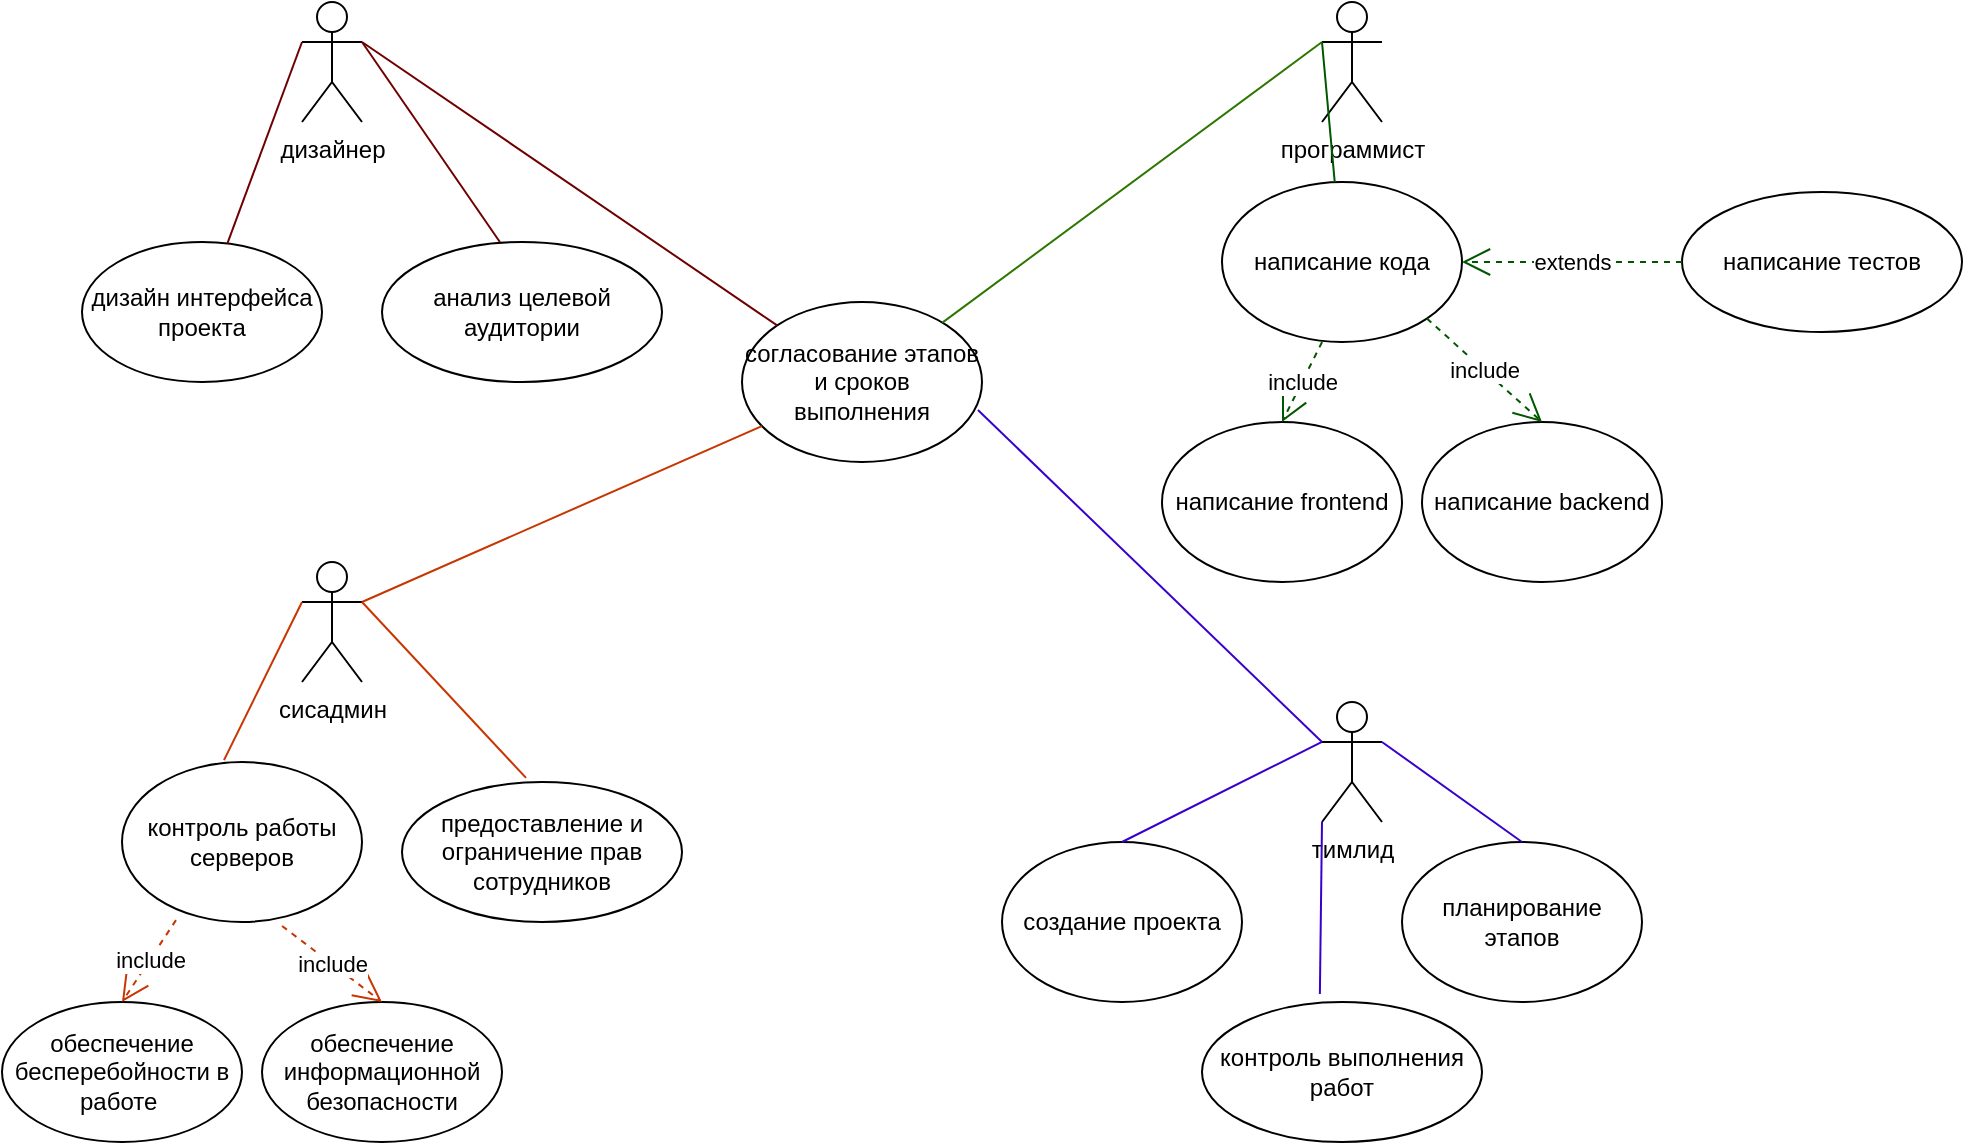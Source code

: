 <mxfile version="20.7.4" type="github">
  <diagram id="UFvWRQru4DM6Zl7bHpW2" name="Страница 1">
    <mxGraphModel dx="1707" dy="452" grid="1" gridSize="10" guides="1" tooltips="1" connect="1" arrows="1" fold="1" page="1" pageScale="1" pageWidth="827" pageHeight="1169" math="0" shadow="0">
      <root>
        <mxCell id="0" />
        <mxCell id="1" parent="0" />
        <mxCell id="YCtIbXhukZIrxUjPAVyF-1" value="сисадмин" style="shape=umlActor;verticalLabelPosition=bottom;verticalAlign=top;html=1;outlineConnect=0;" parent="1" vertex="1">
          <mxGeometry x="130" y="320" width="30" height="60" as="geometry" />
        </mxCell>
        <mxCell id="YCtIbXhukZIrxUjPAVyF-2" value="дизайнер" style="shape=umlActor;verticalLabelPosition=bottom;verticalAlign=top;html=1;outlineConnect=0;" parent="1" vertex="1">
          <mxGeometry x="130" y="40" width="30" height="60" as="geometry" />
        </mxCell>
        <mxCell id="YCtIbXhukZIrxUjPAVyF-3" value="программист" style="shape=umlActor;verticalLabelPosition=bottom;verticalAlign=top;html=1;outlineConnect=0;" parent="1" vertex="1">
          <mxGeometry x="640" y="40" width="30" height="60" as="geometry" />
        </mxCell>
        <mxCell id="YCtIbXhukZIrxUjPAVyF-4" value="тимлид" style="shape=umlActor;verticalLabelPosition=bottom;verticalAlign=top;html=1;outlineConnect=0;" parent="1" vertex="1">
          <mxGeometry x="640" y="390" width="30" height="60" as="geometry" />
        </mxCell>
        <mxCell id="YCtIbXhukZIrxUjPAVyF-7" value="создание проекта" style="ellipse;whiteSpace=wrap;html=1;" parent="1" vertex="1">
          <mxGeometry x="480" y="460" width="120" height="80" as="geometry" />
        </mxCell>
        <mxCell id="YCtIbXhukZIrxUjPAVyF-8" value="" style="endArrow=none;html=1;rounded=0;exitX=0.5;exitY=0;exitDx=0;exitDy=0;fillColor=#6a00ff;strokeColor=#3700CC;entryX=0;entryY=0.333;entryDx=0;entryDy=0;entryPerimeter=0;" parent="1" source="YCtIbXhukZIrxUjPAVyF-7" target="YCtIbXhukZIrxUjPAVyF-4" edge="1">
          <mxGeometry width="50" height="50" relative="1" as="geometry">
            <mxPoint x="590" y="360" as="sourcePoint" />
            <mxPoint x="640" y="310" as="targetPoint" />
          </mxGeometry>
        </mxCell>
        <mxCell id="YCtIbXhukZIrxUjPAVyF-9" value="планирование этапов" style="ellipse;whiteSpace=wrap;html=1;" parent="1" vertex="1">
          <mxGeometry x="680" y="460" width="120" height="80" as="geometry" />
        </mxCell>
        <mxCell id="YCtIbXhukZIrxUjPAVyF-10" value="" style="endArrow=none;html=1;rounded=0;exitX=1;exitY=0.333;exitDx=0;exitDy=0;fillColor=#6a00ff;strokeColor=#3700CC;exitPerimeter=0;entryX=0.5;entryY=0;entryDx=0;entryDy=0;" parent="1" source="YCtIbXhukZIrxUjPAVyF-4" target="YCtIbXhukZIrxUjPAVyF-9" edge="1">
          <mxGeometry width="50" height="50" relative="1" as="geometry">
            <mxPoint x="730" y="340" as="sourcePoint" />
            <mxPoint x="790" y="260" as="targetPoint" />
          </mxGeometry>
        </mxCell>
        <mxCell id="YCtIbXhukZIrxUjPAVyF-11" value="согласование этапов и сроков выполнения" style="ellipse;whiteSpace=wrap;html=1;" parent="1" vertex="1">
          <mxGeometry x="350" y="190" width="120" height="80" as="geometry" />
        </mxCell>
        <mxCell id="YCtIbXhukZIrxUjPAVyF-12" value="" style="endArrow=none;html=1;rounded=0;fillColor=#60a917;strokeColor=#2D7600;" parent="1" source="YCtIbXhukZIrxUjPAVyF-11" edge="1">
          <mxGeometry width="50" height="50" relative="1" as="geometry">
            <mxPoint x="590" y="110" as="sourcePoint" />
            <mxPoint x="640" y="60" as="targetPoint" />
          </mxGeometry>
        </mxCell>
        <mxCell id="YCtIbXhukZIrxUjPAVyF-13" value="" style="endArrow=none;html=1;rounded=0;entryX=0;entryY=0;entryDx=0;entryDy=0;fillColor=#a20025;strokeColor=#6F0000;" parent="1" target="YCtIbXhukZIrxUjPAVyF-11" edge="1">
          <mxGeometry width="50" height="50" relative="1" as="geometry">
            <mxPoint x="160" y="60" as="sourcePoint" />
            <mxPoint x="210" y="10" as="targetPoint" />
          </mxGeometry>
        </mxCell>
        <mxCell id="YCtIbXhukZIrxUjPAVyF-14" value="" style="endArrow=none;html=1;rounded=0;fillColor=#fa6800;strokeColor=#C73500;" parent="1" target="YCtIbXhukZIrxUjPAVyF-11" edge="1">
          <mxGeometry width="50" height="50" relative="1" as="geometry">
            <mxPoint x="160" y="340" as="sourcePoint" />
            <mxPoint x="210" y="290" as="targetPoint" />
          </mxGeometry>
        </mxCell>
        <mxCell id="YCtIbXhukZIrxUjPAVyF-15" value="" style="endArrow=none;html=1;rounded=0;exitX=0.983;exitY=0.675;exitDx=0;exitDy=0;exitPerimeter=0;entryX=0;entryY=0.333;entryDx=0;entryDy=0;entryPerimeter=0;fillColor=#6a00ff;strokeColor=#3700CC;" parent="1" source="YCtIbXhukZIrxUjPAVyF-11" target="YCtIbXhukZIrxUjPAVyF-4" edge="1">
          <mxGeometry width="50" height="50" relative="1" as="geometry">
            <mxPoint x="580" y="280" as="sourcePoint" />
            <mxPoint x="630" y="230" as="targetPoint" />
          </mxGeometry>
        </mxCell>
        <mxCell id="YCtIbXhukZIrxUjPAVyF-16" value="контроль работы серверов" style="ellipse;whiteSpace=wrap;html=1;" parent="1" vertex="1">
          <mxGeometry x="40" y="420" width="120" height="80" as="geometry" />
        </mxCell>
        <mxCell id="YCtIbXhukZIrxUjPAVyF-17" value="" style="endArrow=none;html=1;rounded=0;exitX=0.425;exitY=-0.012;exitDx=0;exitDy=0;exitPerimeter=0;fillColor=#fa6800;strokeColor=#C73500;" parent="1" source="YCtIbXhukZIrxUjPAVyF-16" edge="1">
          <mxGeometry width="50" height="50" relative="1" as="geometry">
            <mxPoint x="80" y="390" as="sourcePoint" />
            <mxPoint x="130" y="340" as="targetPoint" />
          </mxGeometry>
        </mxCell>
        <mxCell id="YCtIbXhukZIrxUjPAVyF-18" value="дизайн интерфейса проекта" style="ellipse;whiteSpace=wrap;html=1;" parent="1" vertex="1">
          <mxGeometry x="20" y="160" width="120" height="70" as="geometry" />
        </mxCell>
        <mxCell id="YCtIbXhukZIrxUjPAVyF-19" value="" style="endArrow=none;html=1;rounded=0;fillColor=#a20025;strokeColor=#6F0000;" parent="1" source="YCtIbXhukZIrxUjPAVyF-18" edge="1">
          <mxGeometry width="50" height="50" relative="1" as="geometry">
            <mxPoint x="80" y="110" as="sourcePoint" />
            <mxPoint x="130" y="60" as="targetPoint" />
          </mxGeometry>
        </mxCell>
        <mxCell id="YCtIbXhukZIrxUjPAVyF-20" value="написание кода" style="ellipse;whiteSpace=wrap;html=1;" parent="1" vertex="1">
          <mxGeometry x="590" y="130" width="120" height="80" as="geometry" />
        </mxCell>
        <mxCell id="YCtIbXhukZIrxUjPAVyF-21" value="" style="endArrow=none;html=1;rounded=0;fillColor=#008a00;strokeColor=#005700;" parent="1" source="YCtIbXhukZIrxUjPAVyF-20" edge="1">
          <mxGeometry width="50" height="50" relative="1" as="geometry">
            <mxPoint x="590" y="110" as="sourcePoint" />
            <mxPoint x="640" y="60" as="targetPoint" />
          </mxGeometry>
        </mxCell>
        <mxCell id="YCtIbXhukZIrxUjPAVyF-22" value="написание frontend" style="ellipse;whiteSpace=wrap;html=1;" parent="1" vertex="1">
          <mxGeometry x="560" y="250" width="120" height="80" as="geometry" />
        </mxCell>
        <mxCell id="YCtIbXhukZIrxUjPAVyF-23" value="написание backend" style="ellipse;whiteSpace=wrap;html=1;" parent="1" vertex="1">
          <mxGeometry x="690" y="250" width="120" height="80" as="geometry" />
        </mxCell>
        <mxCell id="YCtIbXhukZIrxUjPAVyF-25" value="include" style="endArrow=open;endSize=12;dashed=1;html=1;rounded=0;exitX=0.417;exitY=1;exitDx=0;exitDy=0;exitPerimeter=0;entryX=0.5;entryY=0;entryDx=0;entryDy=0;fillColor=#008a00;strokeColor=#005700;" parent="1" source="YCtIbXhukZIrxUjPAVyF-20" target="YCtIbXhukZIrxUjPAVyF-22" edge="1">
          <mxGeometry width="160" relative="1" as="geometry">
            <mxPoint x="640" y="220" as="sourcePoint" />
            <mxPoint x="800" y="220" as="targetPoint" />
          </mxGeometry>
        </mxCell>
        <mxCell id="YCtIbXhukZIrxUjPAVyF-26" value="include" style="endArrow=open;endSize=12;dashed=1;html=1;rounded=0;exitX=1;exitY=1;exitDx=0;exitDy=0;entryX=0.5;entryY=0;entryDx=0;entryDy=0;fillColor=#008a00;strokeColor=#005700;" parent="1" source="YCtIbXhukZIrxUjPAVyF-20" target="YCtIbXhukZIrxUjPAVyF-23" edge="1">
          <mxGeometry width="160" relative="1" as="geometry">
            <mxPoint x="740" y="190" as="sourcePoint" />
            <mxPoint x="719.96" y="230" as="targetPoint" />
          </mxGeometry>
        </mxCell>
        <mxCell id="YCtIbXhukZIrxUjPAVyF-27" value="контроль выполнения работ" style="ellipse;whiteSpace=wrap;html=1;" parent="1" vertex="1">
          <mxGeometry x="580" y="540" width="140" height="70" as="geometry" />
        </mxCell>
        <mxCell id="YCtIbXhukZIrxUjPAVyF-28" value="" style="endArrow=none;html=1;rounded=0;exitX=0.421;exitY=-0.057;exitDx=0;exitDy=0;fillColor=#6a00ff;strokeColor=#3700CC;entryX=0;entryY=1;entryDx=0;entryDy=0;entryPerimeter=0;exitPerimeter=0;" parent="1" source="YCtIbXhukZIrxUjPAVyF-27" target="YCtIbXhukZIrxUjPAVyF-4" edge="1">
          <mxGeometry width="50" height="50" relative="1" as="geometry">
            <mxPoint x="620" y="500" as="sourcePoint" />
            <mxPoint x="720" y="450" as="targetPoint" />
          </mxGeometry>
        </mxCell>
        <mxCell id="YCtIbXhukZIrxUjPAVyF-30" value="написание тестов" style="ellipse;whiteSpace=wrap;html=1;" parent="1" vertex="1">
          <mxGeometry x="820" y="135" width="140" height="70" as="geometry" />
        </mxCell>
        <mxCell id="YCtIbXhukZIrxUjPAVyF-31" value="extends" style="endArrow=open;endSize=12;dashed=1;html=1;rounded=0;entryX=1;entryY=0.5;entryDx=0;entryDy=0;exitX=0;exitY=0.5;exitDx=0;exitDy=0;fillColor=#008a00;strokeColor=#005700;" parent="1" source="YCtIbXhukZIrxUjPAVyF-30" target="YCtIbXhukZIrxUjPAVyF-20" edge="1">
          <mxGeometry width="160" relative="1" as="geometry">
            <mxPoint x="750" y="229.5" as="sourcePoint" />
            <mxPoint x="910" y="229.5" as="targetPoint" />
          </mxGeometry>
        </mxCell>
        <mxCell id="YCtIbXhukZIrxUjPAVyF-32" value="предоставление и ограничение прав сотрудников" style="ellipse;whiteSpace=wrap;html=1;" parent="1" vertex="1">
          <mxGeometry x="180" y="430" width="140" height="70" as="geometry" />
        </mxCell>
        <mxCell id="YCtIbXhukZIrxUjPAVyF-33" value="" style="endArrow=none;html=1;rounded=0;exitX=0.443;exitY=-0.029;exitDx=0;exitDy=0;exitPerimeter=0;fillColor=#fa6800;strokeColor=#C73500;entryX=1;entryY=0.333;entryDx=0;entryDy=0;entryPerimeter=0;" parent="1" source="YCtIbXhukZIrxUjPAVyF-32" target="YCtIbXhukZIrxUjPAVyF-1" edge="1">
          <mxGeometry width="50" height="50" relative="1" as="geometry">
            <mxPoint x="210" y="350" as="sourcePoint" />
            <mxPoint x="249" y="270.96" as="targetPoint" />
          </mxGeometry>
        </mxCell>
        <mxCell id="YCtIbXhukZIrxUjPAVyF-35" value="анализ целевой аудитории" style="ellipse;whiteSpace=wrap;html=1;" parent="1" vertex="1">
          <mxGeometry x="170" y="160" width="140" height="70" as="geometry" />
        </mxCell>
        <mxCell id="YCtIbXhukZIrxUjPAVyF-36" value="" style="endArrow=none;html=1;rounded=0;fillColor=#a20025;strokeColor=#6F0000;exitX=1;exitY=0.333;exitDx=0;exitDy=0;exitPerimeter=0;entryX=0.421;entryY=0;entryDx=0;entryDy=0;entryPerimeter=0;" parent="1" source="YCtIbXhukZIrxUjPAVyF-2" target="YCtIbXhukZIrxUjPAVyF-35" edge="1">
          <mxGeometry width="50" height="50" relative="1" as="geometry">
            <mxPoint x="200" y="130" as="sourcePoint" />
            <mxPoint x="237.329" y="29.211" as="targetPoint" />
          </mxGeometry>
        </mxCell>
        <mxCell id="YCtIbXhukZIrxUjPAVyF-37" value="обеспечение бесперебойности в работе&amp;nbsp;" style="ellipse;whiteSpace=wrap;html=1;" parent="1" vertex="1">
          <mxGeometry x="-20" y="540" width="120" height="70" as="geometry" />
        </mxCell>
        <mxCell id="YCtIbXhukZIrxUjPAVyF-38" value="обеспечение информационной безопасности" style="ellipse;whiteSpace=wrap;html=1;" parent="1" vertex="1">
          <mxGeometry x="110" y="540" width="120" height="70" as="geometry" />
        </mxCell>
        <mxCell id="YCtIbXhukZIrxUjPAVyF-39" value="include" style="endArrow=open;endSize=12;dashed=1;html=1;rounded=0;exitX=0.225;exitY=0.988;exitDx=0;exitDy=0;exitPerimeter=0;entryX=0.5;entryY=0;entryDx=0;entryDy=0;fillColor=#fa6800;strokeColor=#C73500;" parent="1" source="YCtIbXhukZIrxUjPAVyF-16" target="YCtIbXhukZIrxUjPAVyF-37" edge="1">
          <mxGeometry width="160" relative="1" as="geometry">
            <mxPoint x="70" y="500" as="sourcePoint" />
            <mxPoint x="49.96" y="540" as="targetPoint" />
          </mxGeometry>
        </mxCell>
        <mxCell id="YCtIbXhukZIrxUjPAVyF-40" value="include" style="endArrow=open;endSize=12;dashed=1;html=1;rounded=0;exitX=0.667;exitY=1.025;exitDx=0;exitDy=0;exitPerimeter=0;entryX=0.5;entryY=0;entryDx=0;entryDy=0;fillColor=#fa6800;strokeColor=#C73500;" parent="1" source="YCtIbXhukZIrxUjPAVyF-16" target="YCtIbXhukZIrxUjPAVyF-38" edge="1">
          <mxGeometry width="160" relative="1" as="geometry">
            <mxPoint x="140" y="520" as="sourcePoint" />
            <mxPoint x="113" y="560.96" as="targetPoint" />
          </mxGeometry>
        </mxCell>
      </root>
    </mxGraphModel>
  </diagram>
</mxfile>

